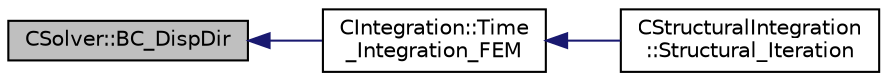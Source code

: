 digraph "CSolver::BC_DispDir"
{
  edge [fontname="Helvetica",fontsize="10",labelfontname="Helvetica",labelfontsize="10"];
  node [fontname="Helvetica",fontsize="10",shape=record];
  rankdir="LR";
  Node259 [label="CSolver::BC_DispDir",height=0.2,width=0.4,color="black", fillcolor="grey75", style="filled", fontcolor="black"];
  Node259 -> Node260 [dir="back",color="midnightblue",fontsize="10",style="solid",fontname="Helvetica"];
  Node260 [label="CIntegration::Time\l_Integration_FEM",height=0.2,width=0.4,color="black", fillcolor="white", style="filled",URL="$class_c_integration.html#a4ac7acdec8fdf941a4efc90b3f82a68c",tooltip="Do the time integration (explicit or implicit) of the numerical system on a FEM framework. "];
  Node260 -> Node261 [dir="back",color="midnightblue",fontsize="10",style="solid",fontname="Helvetica"];
  Node261 [label="CStructuralIntegration\l::Structural_Iteration",height=0.2,width=0.4,color="black", fillcolor="white", style="filled",URL="$class_c_structural_integration.html#a4ead61d285b14be8d0f78ab1bd238c5a",tooltip="Do the numerical integration (implicit) of the structural solver. "];
}
